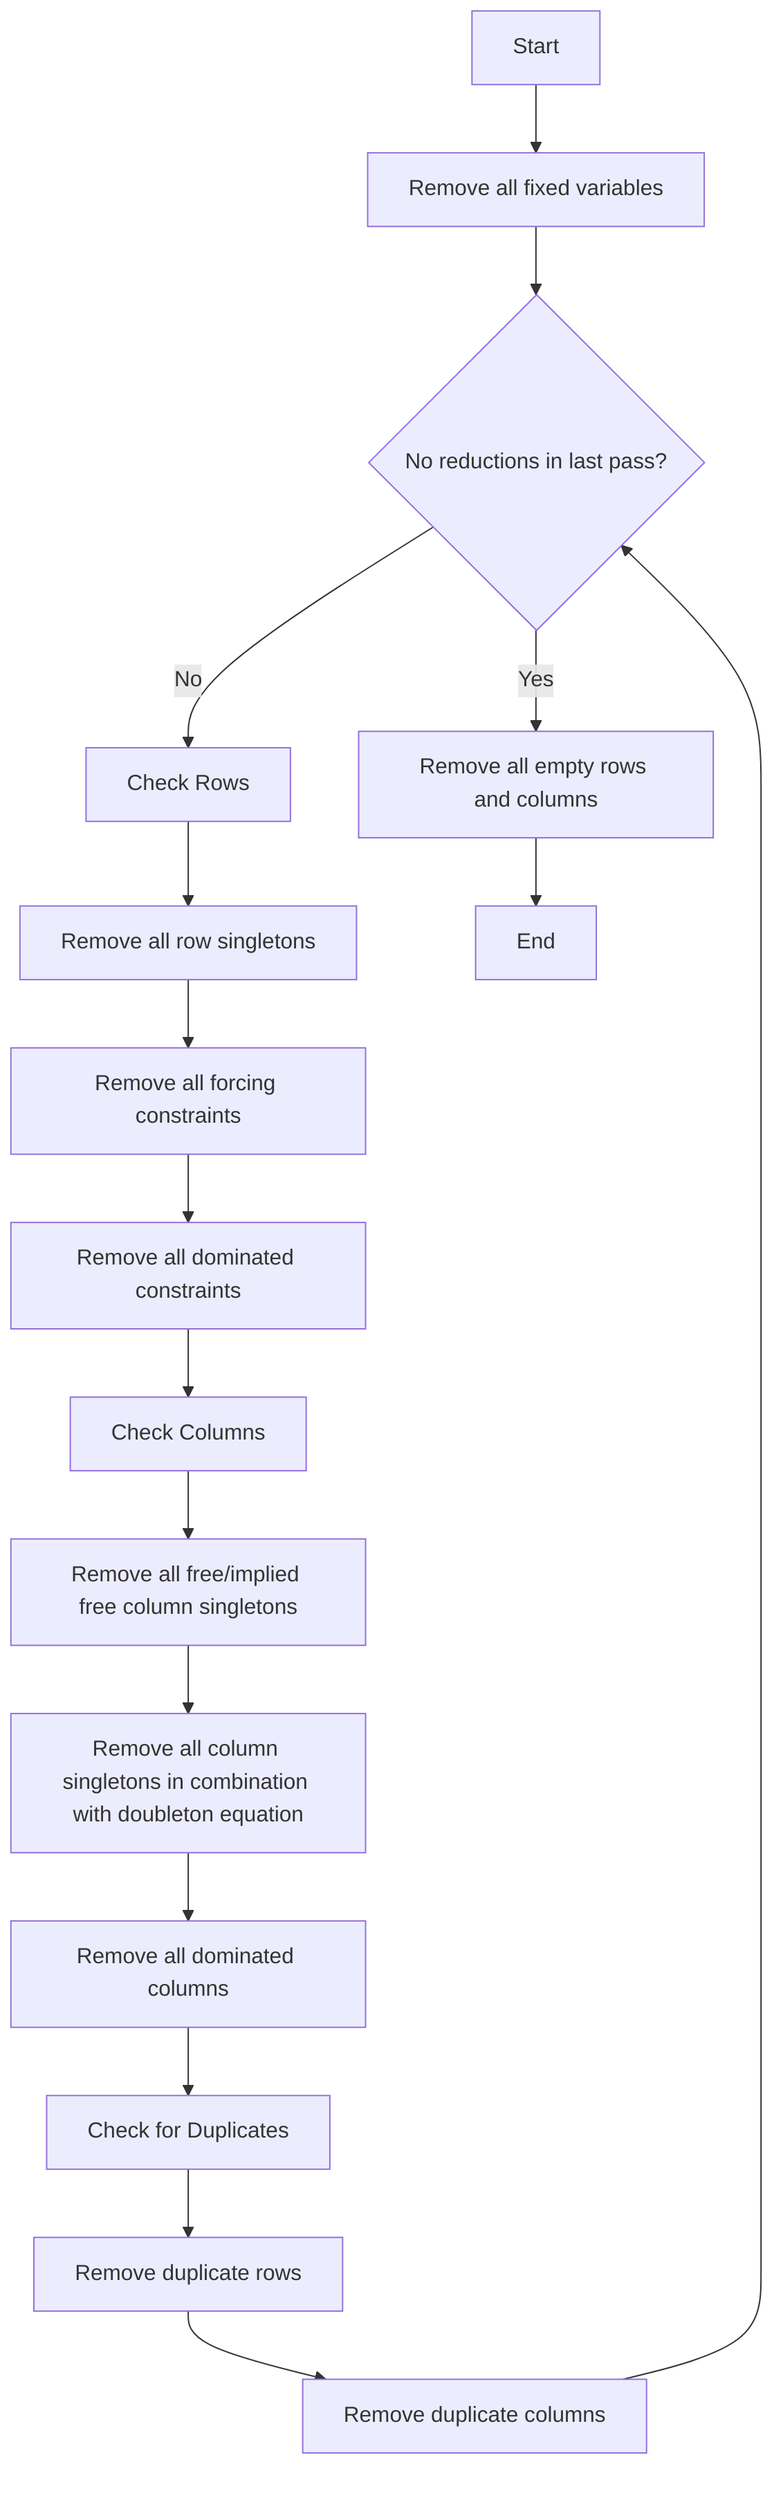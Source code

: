 graph TD
    A[Start] --> B[Remove all fixed variables]
    B --> C{No reductions in last pass?}
    C --> |No| D[Check Rows]
    D --> E[Remove all row singletons]
    E --> F[Remove all forcing constraints]
    F --> G[Remove all dominated constraints]
    G --> H[Check Columns]
    H --> I[Remove all free/implied free column singletons]
    I --> J[Remove all column singletons in combination with doubleton equation]
    J --> K[Remove all dominated columns]
    K --> L[Check for Duplicates]
    L --> M[Remove duplicate rows]
    M --> N[Remove duplicate columns]
    N --> C
    C --> |Yes| O[Remove all empty rows and columns]
    O --> P[End]